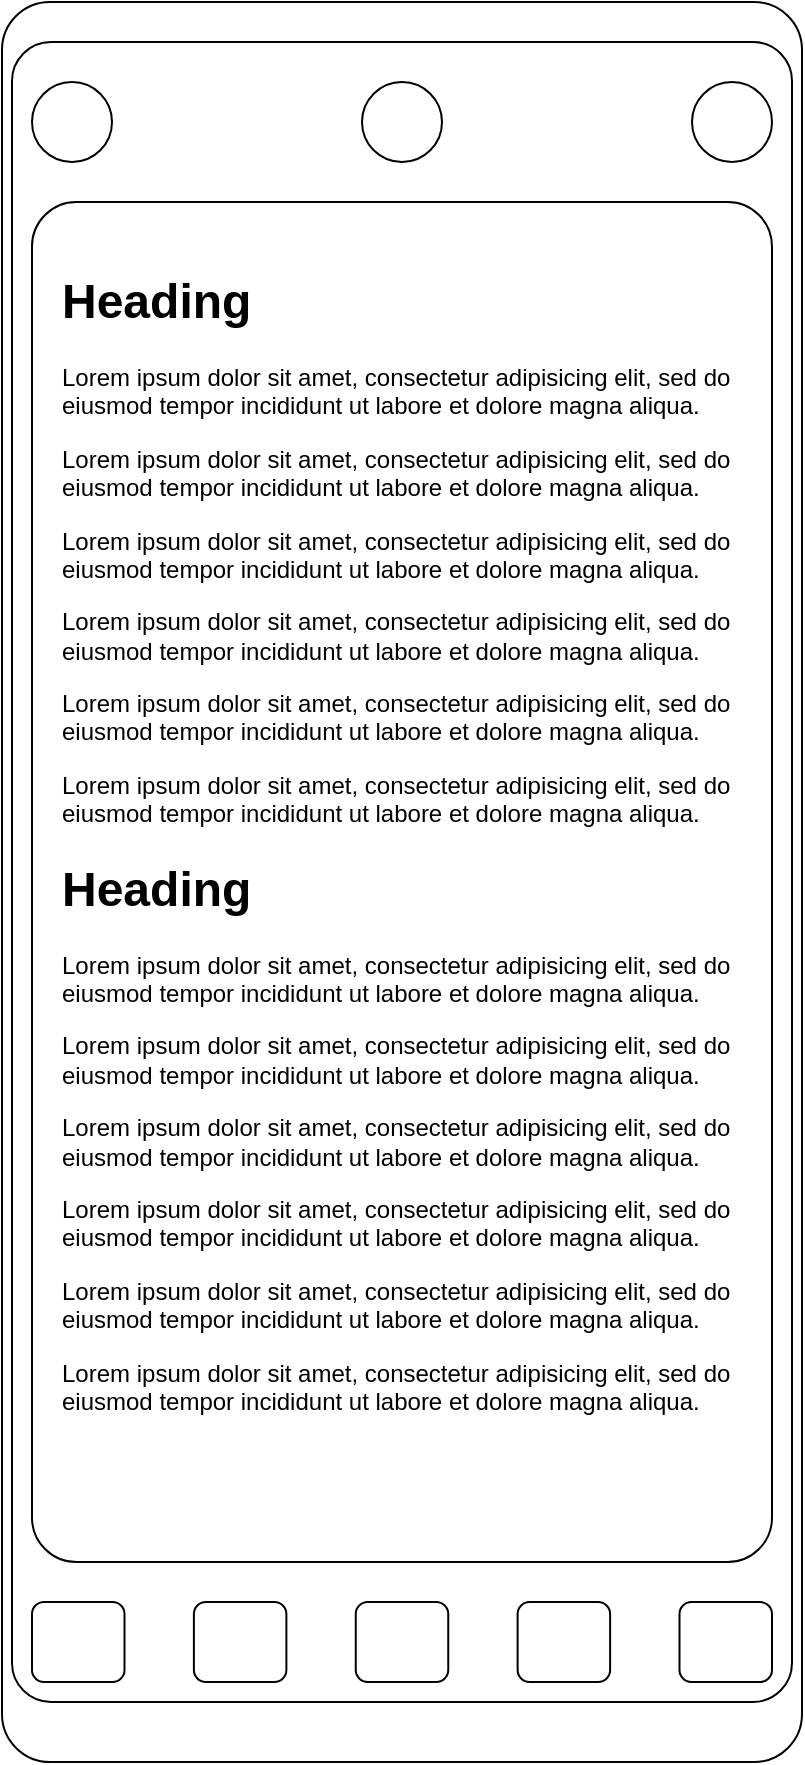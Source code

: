 <mxfile>
    <diagram id="hKrrwpNyKPutuUzeQiQX" name="Page-1">
        <mxGraphModel dx="1512" dy="969" grid="1" gridSize="10" guides="1" tooltips="1" connect="1" arrows="1" fold="1" page="1" pageScale="1" pageWidth="850" pageHeight="1100" math="0" shadow="0">
            <root>
                <mxCell id="0"/>
                <mxCell id="1" parent="0"/>
                <mxCell id="2" value="" style="rounded=1;whiteSpace=wrap;html=1;arcSize=6;" vertex="1" parent="1">
                    <mxGeometry x="225" y="80" width="400" height="880" as="geometry"/>
                </mxCell>
                <mxCell id="3" value="" style="rounded=1;whiteSpace=wrap;html=1;arcSize=5;" vertex="1" parent="1">
                    <mxGeometry x="230" y="100" width="390" height="830" as="geometry"/>
                </mxCell>
                <mxCell id="4" value="" style="ellipse;whiteSpace=wrap;html=1;" vertex="1" parent="1">
                    <mxGeometry x="240" y="120" width="40" height="40" as="geometry"/>
                </mxCell>
                <mxCell id="5" value="" style="ellipse;whiteSpace=wrap;html=1;" vertex="1" parent="1">
                    <mxGeometry x="405" y="120" width="40" height="40" as="geometry"/>
                </mxCell>
                <mxCell id="7" value="" style="ellipse;whiteSpace=wrap;html=1;" vertex="1" parent="1">
                    <mxGeometry x="570" y="120" width="40" height="40" as="geometry"/>
                </mxCell>
                <mxCell id="16" value="" style="rounded=1;whiteSpace=wrap;html=1;arcSize=6;" vertex="1" parent="1">
                    <mxGeometry x="240" y="180" width="370" height="680" as="geometry"/>
                </mxCell>
                <mxCell id="17" value="&lt;h1&gt;Heading&lt;/h1&gt;&lt;p&gt;Lorem ipsum dolor sit amet, consectetur adipisicing elit, sed do eiusmod tempor incididunt ut labore et dolore magna aliqua.&lt;/p&gt;&lt;p&gt;Lorem ipsum dolor sit amet, consectetur adipisicing elit, sed do eiusmod tempor incididunt ut labore et dolore magna aliqua.&lt;br&gt;&lt;/p&gt;&lt;p&gt;Lorem ipsum dolor sit amet, consectetur adipisicing elit, sed do eiusmod tempor incididunt ut labore et dolore magna aliqua.&lt;br&gt;&lt;/p&gt;&lt;p&gt;Lorem ipsum dolor sit amet, consectetur adipisicing elit, sed do eiusmod tempor incididunt ut labore et dolore magna aliqua.&lt;br&gt;&lt;/p&gt;&lt;p&gt;Lorem ipsum dolor sit amet, consectetur adipisicing elit, sed do eiusmod tempor incididunt ut labore et dolore magna aliqua.&lt;br&gt;&lt;/p&gt;&lt;p&gt;Lorem ipsum dolor sit amet, consectetur adipisicing elit, sed do eiusmod tempor incididunt ut labore et dolore magna aliqua.&lt;/p&gt;&lt;h1&gt;Heading&lt;/h1&gt;&lt;p&gt;Lorem ipsum dolor sit amet, consectetur adipisicing elit, sed do eiusmod tempor incididunt ut labore et dolore magna aliqua.&lt;/p&gt;&lt;p&gt;Lorem ipsum dolor sit amet, consectetur adipisicing elit, sed do eiusmod tempor incididunt ut labore et dolore magna aliqua.&lt;/p&gt;&lt;p&gt;Lorem ipsum dolor sit amet, consectetur adipisicing elit, sed do eiusmod tempor incididunt ut labore et dolore magna aliqua.&lt;br&gt;&lt;/p&gt;&lt;p&gt;Lorem ipsum dolor sit amet, consectetur adipisicing elit, sed do eiusmod tempor incididunt ut labore et dolore magna aliqua.&lt;/p&gt;&lt;p&gt;Lorem ipsum dolor sit amet, consectetur adipisicing elit, sed do eiusmod tempor incididunt ut labore et dolore magna aliqua.&lt;br&gt;&lt;/p&gt;&lt;p&gt;Lorem ipsum dolor sit amet, consectetur adipisicing elit, sed do eiusmod tempor incididunt ut labore et dolore magna aliqua.&lt;/p&gt;" style="text;html=1;strokeColor=none;fillColor=none;spacing=5;spacingTop=-20;whiteSpace=wrap;overflow=hidden;rounded=0;" vertex="1" parent="1">
                    <mxGeometry x="250" y="210" width="350" height="620" as="geometry"/>
                </mxCell>
                <mxCell id="9" value="" style="rounded=1;whiteSpace=wrap;html=1;flipV=0;" vertex="1" parent="1">
                    <mxGeometry x="240" y="880" width="46.25" height="40" as="geometry"/>
                </mxCell>
                <mxCell id="11" value="" style="rounded=1;whiteSpace=wrap;html=1;flipV=0;" vertex="1" parent="1">
                    <mxGeometry x="320.938" y="880" width="46.25" height="40" as="geometry"/>
                </mxCell>
                <mxCell id="12" value="" style="rounded=1;whiteSpace=wrap;html=1;flipV=0;" vertex="1" parent="1">
                    <mxGeometry x="401.875" y="880" width="46.25" height="40" as="geometry"/>
                </mxCell>
                <mxCell id="13" value="" style="rounded=1;whiteSpace=wrap;html=1;flipV=0;" vertex="1" parent="1">
                    <mxGeometry x="482.812" y="880" width="46.25" height="40" as="geometry"/>
                </mxCell>
                <mxCell id="14" value="" style="rounded=1;whiteSpace=wrap;html=1;flipV=0;" vertex="1" parent="1">
                    <mxGeometry x="563.75" y="880" width="46.25" height="40" as="geometry"/>
                </mxCell>
            </root>
        </mxGraphModel>
    </diagram>
</mxfile>